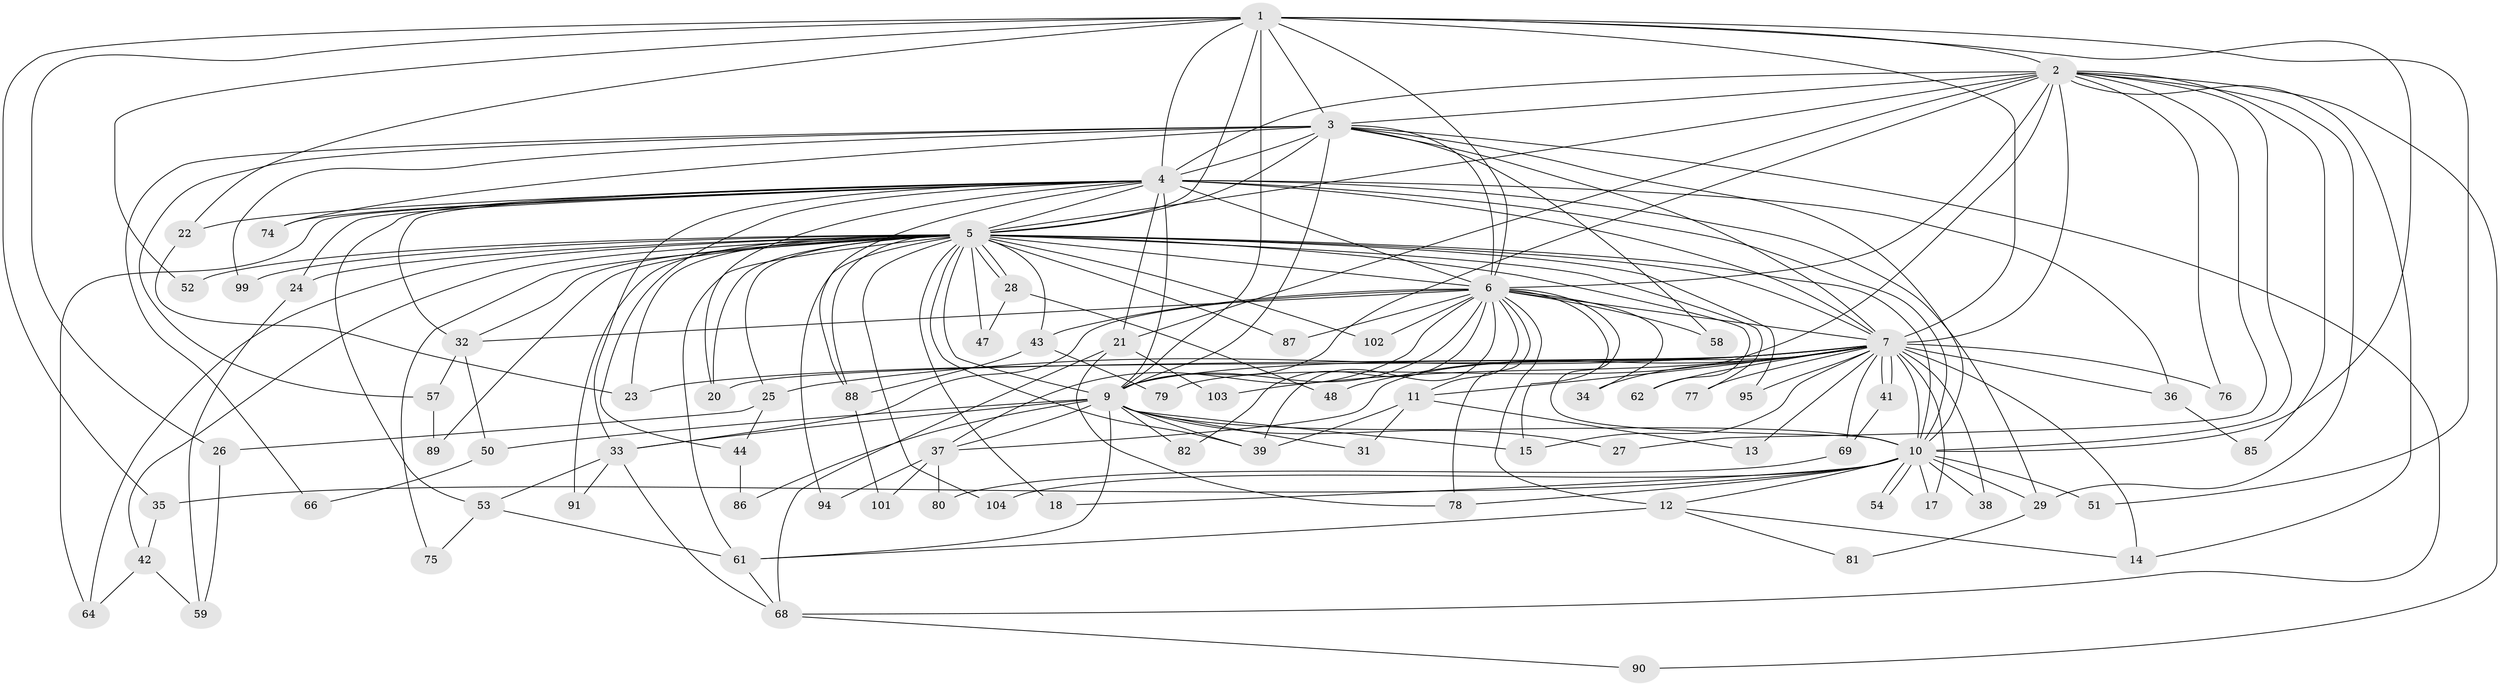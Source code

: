// Generated by graph-tools (version 1.1) at 2025/23/03/03/25 07:23:36]
// undirected, 78 vertices, 192 edges
graph export_dot {
graph [start="1"]
  node [color=gray90,style=filled];
  1 [super="+73"];
  2 [super="+83"];
  3 [super="+84"];
  4 [super="+8"];
  5 [super="+40"];
  6 [super="+19"];
  7 [super="+93"];
  9 [super="+67"];
  10 [super="+30"];
  11 [super="+56"];
  12 [super="+16"];
  13;
  14 [super="+97"];
  15 [super="+72"];
  17;
  18;
  20 [super="+60"];
  21;
  22;
  23 [super="+63"];
  24;
  25;
  26 [super="+100"];
  27;
  28;
  29 [super="+45"];
  31;
  32 [super="+46"];
  33 [super="+49"];
  34;
  35;
  36;
  37 [super="+65"];
  38;
  39 [super="+55"];
  41;
  42;
  43;
  44;
  47;
  48;
  50;
  51;
  52;
  53;
  54;
  57;
  58;
  59;
  61 [super="+96"];
  62;
  64 [super="+71"];
  66;
  68 [super="+70"];
  69;
  74;
  75;
  76;
  77;
  78 [super="+98"];
  79;
  80;
  81;
  82;
  85;
  86;
  87;
  88 [super="+92"];
  89;
  90;
  91;
  94;
  95;
  99;
  101;
  102;
  103;
  104;
  1 -- 2;
  1 -- 3;
  1 -- 4 [weight=2];
  1 -- 5;
  1 -- 6;
  1 -- 7 [weight=2];
  1 -- 9;
  1 -- 10;
  1 -- 22;
  1 -- 26;
  1 -- 35;
  1 -- 51;
  1 -- 52;
  2 -- 3;
  2 -- 4 [weight=2];
  2 -- 5 [weight=2];
  2 -- 6;
  2 -- 7;
  2 -- 9;
  2 -- 10;
  2 -- 14;
  2 -- 21;
  2 -- 27;
  2 -- 29;
  2 -- 76;
  2 -- 79;
  2 -- 85;
  2 -- 90;
  3 -- 4 [weight=2];
  3 -- 5;
  3 -- 6;
  3 -- 7;
  3 -- 9;
  3 -- 10;
  3 -- 57;
  3 -- 58;
  3 -- 66;
  3 -- 74;
  3 -- 99;
  3 -- 68;
  4 -- 5 [weight=2];
  4 -- 6 [weight=2];
  4 -- 7 [weight=2];
  4 -- 9 [weight=2];
  4 -- 10 [weight=3];
  4 -- 20;
  4 -- 21;
  4 -- 24;
  4 -- 44;
  4 -- 88;
  4 -- 33;
  4 -- 64;
  4 -- 74;
  4 -- 22;
  4 -- 29;
  4 -- 32;
  4 -- 36;
  4 -- 53;
  5 -- 6 [weight=2];
  5 -- 7 [weight=2];
  5 -- 9;
  5 -- 10;
  5 -- 18;
  5 -- 20;
  5 -- 23;
  5 -- 24;
  5 -- 25;
  5 -- 28;
  5 -- 28;
  5 -- 32;
  5 -- 42;
  5 -- 43;
  5 -- 47;
  5 -- 52;
  5 -- 62;
  5 -- 64;
  5 -- 75;
  5 -- 77;
  5 -- 87;
  5 -- 88;
  5 -- 91;
  5 -- 99;
  5 -- 102;
  5 -- 104;
  5 -- 89;
  5 -- 94;
  5 -- 95;
  5 -- 61;
  5 -- 39;
  6 -- 7;
  6 -- 9;
  6 -- 10;
  6 -- 11;
  6 -- 12 [weight=2];
  6 -- 15;
  6 -- 34;
  6 -- 39;
  6 -- 43;
  6 -- 58;
  6 -- 82;
  6 -- 87;
  6 -- 102;
  6 -- 37;
  6 -- 33;
  6 -- 78;
  6 -- 32;
  7 -- 9;
  7 -- 10;
  7 -- 11;
  7 -- 13;
  7 -- 14;
  7 -- 17;
  7 -- 25;
  7 -- 34;
  7 -- 36;
  7 -- 37;
  7 -- 38;
  7 -- 41;
  7 -- 41;
  7 -- 48;
  7 -- 62;
  7 -- 69;
  7 -- 76;
  7 -- 77;
  7 -- 95;
  7 -- 103;
  7 -- 20;
  7 -- 23;
  7 -- 15;
  9 -- 10;
  9 -- 15;
  9 -- 27;
  9 -- 31;
  9 -- 33;
  9 -- 37;
  9 -- 39;
  9 -- 50;
  9 -- 82;
  9 -- 86;
  9 -- 61;
  10 -- 12;
  10 -- 17;
  10 -- 18;
  10 -- 35;
  10 -- 51;
  10 -- 54;
  10 -- 54;
  10 -- 78;
  10 -- 104;
  10 -- 38;
  10 -- 29;
  11 -- 13;
  11 -- 31;
  11 -- 39;
  12 -- 61;
  12 -- 81;
  12 -- 14;
  21 -- 78;
  21 -- 103;
  21 -- 68;
  22 -- 23;
  24 -- 59;
  25 -- 26;
  25 -- 44;
  26 -- 59;
  28 -- 47;
  28 -- 48;
  29 -- 81;
  32 -- 50;
  32 -- 57;
  33 -- 68;
  33 -- 53;
  33 -- 91;
  35 -- 42;
  36 -- 85;
  37 -- 94;
  37 -- 101;
  37 -- 80;
  41 -- 69;
  42 -- 59;
  42 -- 64;
  43 -- 79;
  43 -- 88;
  44 -- 86;
  50 -- 66;
  53 -- 61;
  53 -- 75;
  57 -- 89;
  61 -- 68;
  68 -- 90;
  69 -- 80;
  88 -- 101;
}
